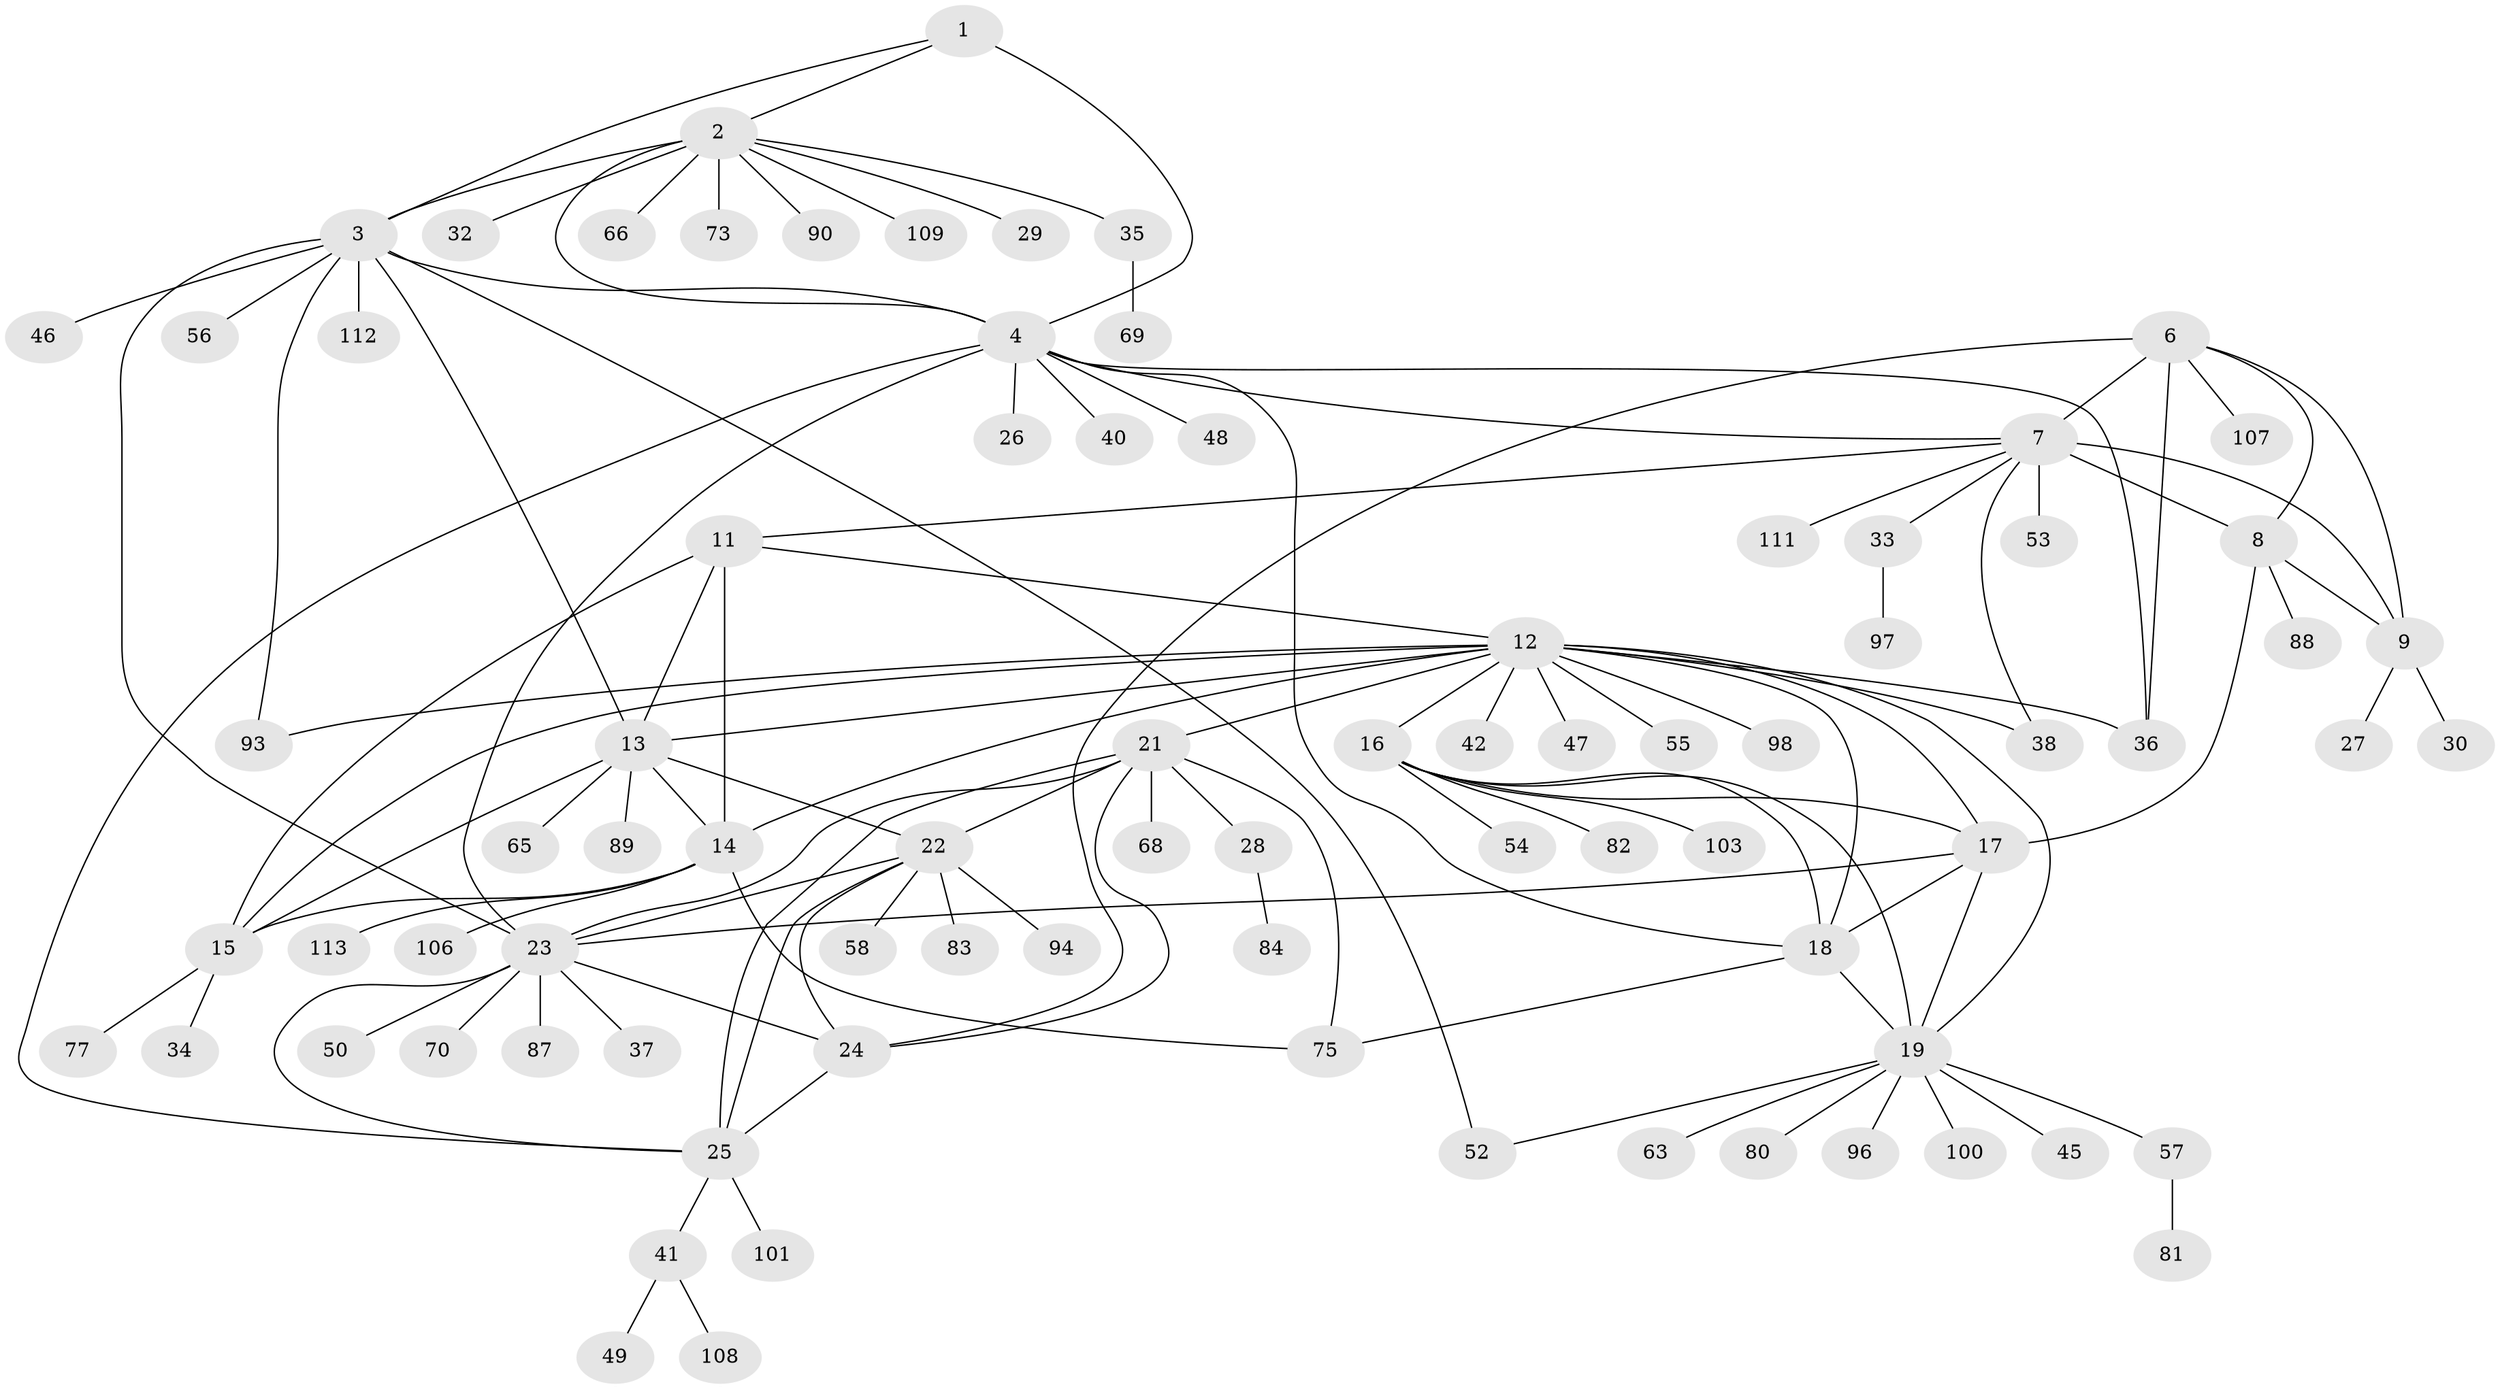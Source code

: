 // original degree distribution, {4: 0.017699115044247787, 11: 0.017699115044247787, 9: 0.035398230088495575, 7: 0.061946902654867256, 6: 0.017699115044247787, 5: 0.017699115044247787, 10: 0.008849557522123894, 8: 0.04424778761061947, 12: 0.008849557522123894, 2: 0.17699115044247787, 1: 0.5486725663716814, 3: 0.04424778761061947}
// Generated by graph-tools (version 1.1) at 2025/42/03/06/25 10:42:10]
// undirected, 83 vertices, 122 edges
graph export_dot {
graph [start="1"]
  node [color=gray90,style=filled];
  1;
  2 [super="+59"];
  3 [super="+31"];
  4 [super="+5"];
  6 [super="+76"];
  7 [super="+10"];
  8 [super="+51"];
  9;
  11;
  12 [super="+20"];
  13 [super="+43"];
  14 [super="+78"];
  15 [super="+92"];
  16 [super="+74"];
  17 [super="+86"];
  18 [super="+95"];
  19 [super="+91"];
  21;
  22 [super="+67"];
  23 [super="+64"];
  24 [super="+105"];
  25 [super="+79"];
  26 [super="+62"];
  27 [super="+39"];
  28 [super="+44"];
  29;
  30;
  32;
  33;
  34 [super="+72"];
  35;
  36 [super="+110"];
  37;
  38;
  40;
  41 [super="+104"];
  42;
  45 [super="+61"];
  46;
  47;
  48;
  49;
  50;
  52 [super="+71"];
  53 [super="+60"];
  54;
  55;
  56 [super="+102"];
  57;
  58;
  63;
  65;
  66;
  68;
  69;
  70;
  73;
  75 [super="+99"];
  77;
  80 [super="+85"];
  81;
  82;
  83;
  84;
  87;
  88;
  89;
  90;
  93;
  94;
  96;
  97;
  98;
  100;
  101;
  103;
  106;
  107;
  108;
  109;
  111;
  112;
  113;
  1 -- 2;
  1 -- 3;
  1 -- 4 [weight=2];
  2 -- 3;
  2 -- 4 [weight=2];
  2 -- 29;
  2 -- 32;
  2 -- 35;
  2 -- 66;
  2 -- 90;
  2 -- 109;
  2 -- 73;
  3 -- 4 [weight=2];
  3 -- 13;
  3 -- 56;
  3 -- 93;
  3 -- 112;
  3 -- 52;
  3 -- 46;
  3 -- 23;
  4 -- 7;
  4 -- 26;
  4 -- 36;
  4 -- 40;
  4 -- 48;
  4 -- 18;
  4 -- 23;
  4 -- 25;
  6 -- 7 [weight=2];
  6 -- 8;
  6 -- 9;
  6 -- 24;
  6 -- 107;
  6 -- 36;
  7 -- 8 [weight=2];
  7 -- 9 [weight=2];
  7 -- 11;
  7 -- 33;
  7 -- 38;
  7 -- 111;
  7 -- 53;
  8 -- 9;
  8 -- 17;
  8 -- 88;
  9 -- 27;
  9 -- 30;
  11 -- 12;
  11 -- 13;
  11 -- 14;
  11 -- 15;
  12 -- 13;
  12 -- 14;
  12 -- 15;
  12 -- 21;
  12 -- 42;
  12 -- 47;
  12 -- 93;
  12 -- 98;
  12 -- 16;
  12 -- 17;
  12 -- 18;
  12 -- 19;
  12 -- 36;
  12 -- 38;
  12 -- 55;
  13 -- 14;
  13 -- 15;
  13 -- 89;
  13 -- 65;
  13 -- 22;
  14 -- 15;
  14 -- 106;
  14 -- 113;
  14 -- 75;
  15 -- 34;
  15 -- 77;
  16 -- 17;
  16 -- 18;
  16 -- 19;
  16 -- 54;
  16 -- 82;
  16 -- 103;
  17 -- 18;
  17 -- 19;
  17 -- 23;
  18 -- 19;
  18 -- 75;
  19 -- 45;
  19 -- 52;
  19 -- 57;
  19 -- 63;
  19 -- 80;
  19 -- 96;
  19 -- 100;
  21 -- 22;
  21 -- 23;
  21 -- 24;
  21 -- 25;
  21 -- 28;
  21 -- 68;
  21 -- 75;
  22 -- 23;
  22 -- 24;
  22 -- 25;
  22 -- 58;
  22 -- 83;
  22 -- 94;
  23 -- 24;
  23 -- 25;
  23 -- 37;
  23 -- 50;
  23 -- 70;
  23 -- 87;
  24 -- 25;
  25 -- 41;
  25 -- 101;
  28 -- 84;
  33 -- 97;
  35 -- 69;
  41 -- 49;
  41 -- 108;
  57 -- 81;
}
